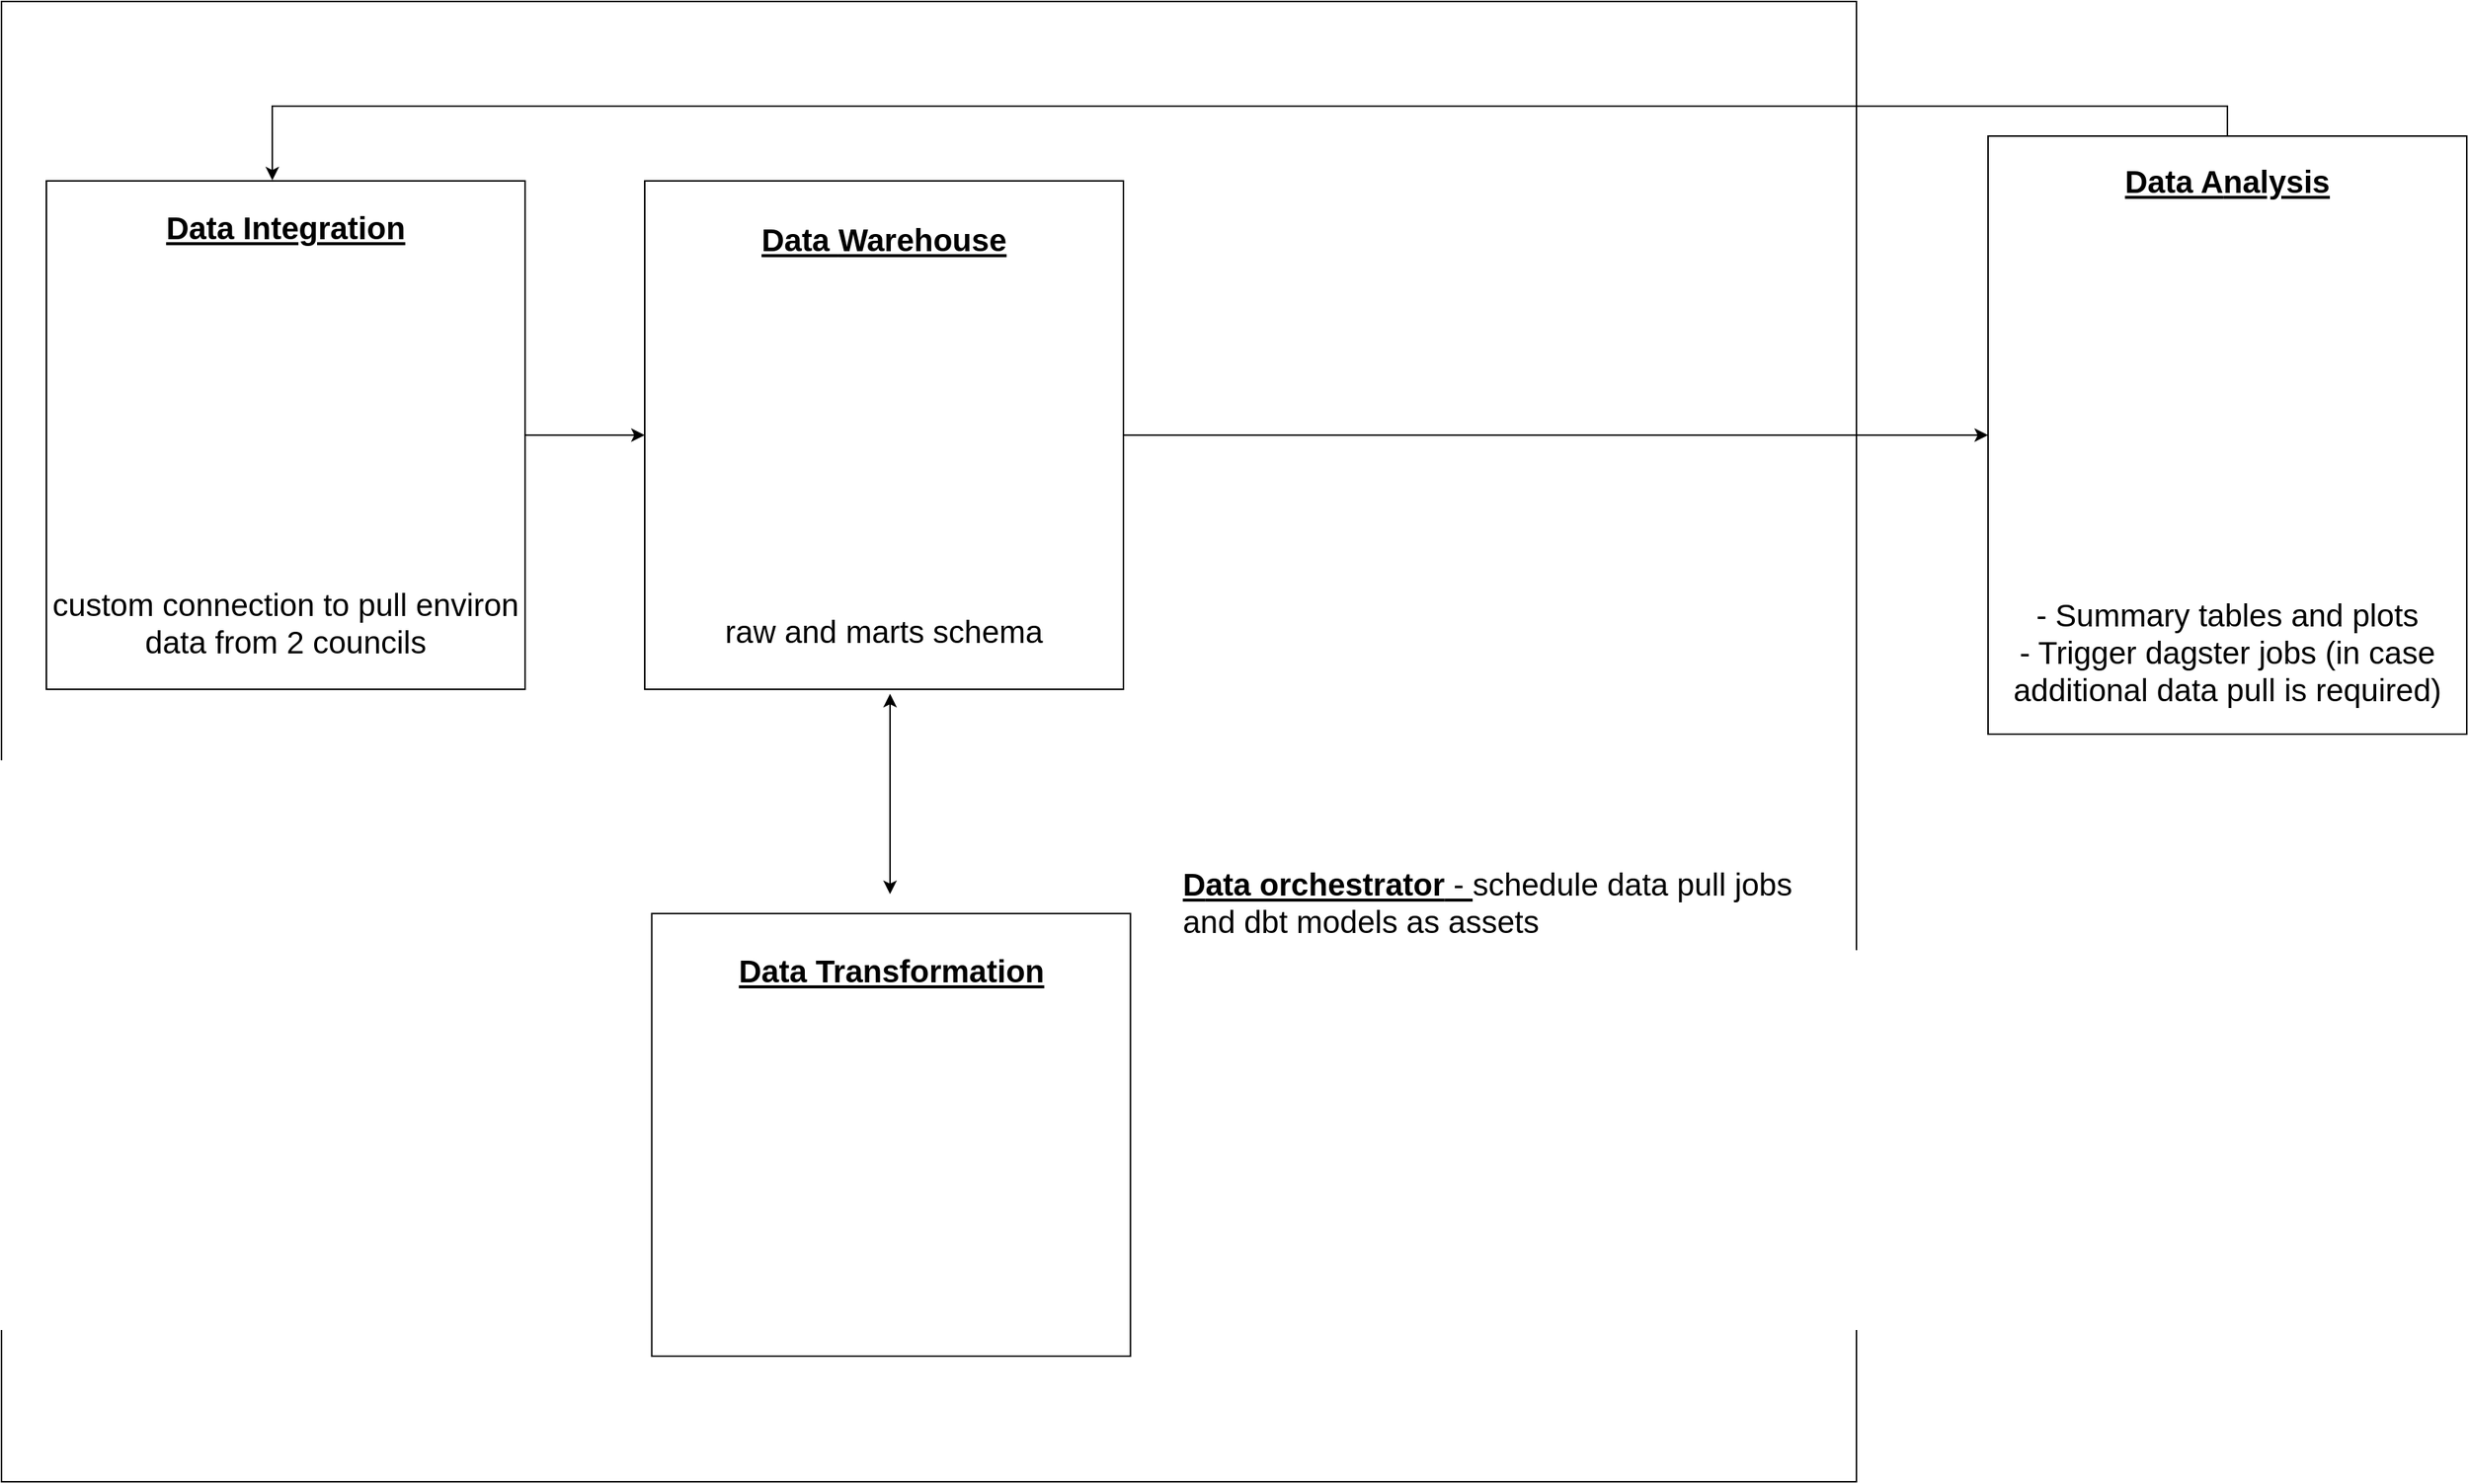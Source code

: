 <mxfile version="24.7.5">
  <diagram name="Page-1" id="_giAyK8CuV3oOjIb8-7K">
    <mxGraphModel dx="2868" dy="1688" grid="1" gridSize="10" guides="1" tooltips="1" connect="1" arrows="1" fold="1" page="1" pageScale="1" pageWidth="827" pageHeight="1169" math="0" shadow="0">
      <root>
        <mxCell id="0" />
        <mxCell id="1" parent="0" />
        <mxCell id="2GV3DFkOXkDFR2uttGkB-2" value="&lt;br&gt;&lt;b style=&quot;forced-color-adjust: none; font-size: 21px;&quot;&gt;&lt;u style=&quot;forced-color-adjust: none;&quot;&gt;&lt;font style=&quot;forced-color-adjust: none; font-size: 21px;&quot;&gt;&lt;br&gt;&lt;/font&gt;&lt;/u&gt;&lt;/b&gt;&lt;div&gt;&lt;b style=&quot;forced-color-adjust: none; font-size: 21px;&quot;&gt;&lt;u style=&quot;forced-color-adjust: none;&quot;&gt;&lt;font style=&quot;forced-color-adjust: none; font-size: 21px;&quot;&gt;&lt;br&gt;&lt;/font&gt;&lt;/u&gt;&lt;/b&gt;&lt;/div&gt;&lt;div&gt;&lt;b style=&quot;forced-color-adjust: none; font-size: 21px;&quot;&gt;&lt;u style=&quot;forced-color-adjust: none;&quot;&gt;&lt;font style=&quot;forced-color-adjust: none; font-size: 21px;&quot;&gt;&lt;br&gt;&lt;/font&gt;&lt;/u&gt;&lt;/b&gt;&lt;/div&gt;&lt;div&gt;&lt;b style=&quot;forced-color-adjust: none; font-size: 21px;&quot;&gt;&lt;u style=&quot;forced-color-adjust: none;&quot;&gt;&lt;font style=&quot;forced-color-adjust: none; font-size: 21px;&quot;&gt;&lt;br&gt;&lt;/font&gt;&lt;/u&gt;&lt;/b&gt;&lt;/div&gt;&lt;div&gt;&lt;b style=&quot;forced-color-adjust: none; font-size: 21px;&quot;&gt;&lt;u style=&quot;forced-color-adjust: none;&quot;&gt;&lt;font style=&quot;forced-color-adjust: none; font-size: 21px;&quot;&gt;&lt;br&gt;&lt;/font&gt;&lt;/u&gt;&lt;/b&gt;&lt;/div&gt;&lt;div&gt;&lt;b style=&quot;forced-color-adjust: none; font-size: 21px;&quot;&gt;&lt;u style=&quot;forced-color-adjust: none;&quot;&gt;&lt;font style=&quot;forced-color-adjust: none; font-size: 21px;&quot;&gt;&lt;br&gt;&lt;/font&gt;&lt;/u&gt;&lt;/b&gt;&lt;/div&gt;&lt;div&gt;&lt;b style=&quot;forced-color-adjust: none; font-size: 21px;&quot;&gt;&lt;u style=&quot;forced-color-adjust: none;&quot;&gt;&lt;font style=&quot;forced-color-adjust: none; font-size: 21px;&quot;&gt;&lt;br&gt;&lt;/font&gt;&lt;/u&gt;&lt;/b&gt;&lt;/div&gt;&lt;div&gt;&lt;b style=&quot;forced-color-adjust: none; font-size: 21px;&quot;&gt;&lt;u style=&quot;forced-color-adjust: none;&quot;&gt;&lt;font style=&quot;forced-color-adjust: none; font-size: 21px;&quot;&gt;&lt;br&gt;&lt;/font&gt;&lt;/u&gt;&lt;/b&gt;&lt;/div&gt;&lt;div&gt;&lt;b style=&quot;forced-color-adjust: none; font-size: 21px;&quot;&gt;&lt;u style=&quot;forced-color-adjust: none;&quot;&gt;&lt;font style=&quot;forced-color-adjust: none; font-size: 21px;&quot;&gt;&lt;br&gt;&lt;/font&gt;&lt;/u&gt;&lt;/b&gt;&lt;/div&gt;&lt;div&gt;&lt;b style=&quot;forced-color-adjust: none; font-size: 21px;&quot;&gt;&lt;u style=&quot;forced-color-adjust: none;&quot;&gt;&lt;font style=&quot;forced-color-adjust: none; font-size: 21px;&quot;&gt;&lt;br&gt;&lt;/font&gt;&lt;/u&gt;&lt;/b&gt;&lt;/div&gt;&lt;div&gt;&lt;b style=&quot;forced-color-adjust: none; font-size: 21px;&quot;&gt;&lt;u style=&quot;forced-color-adjust: none;&quot;&gt;&lt;font style=&quot;forced-color-adjust: none; font-size: 21px;&quot;&gt;&lt;br&gt;&lt;/font&gt;&lt;/u&gt;&lt;/b&gt;&lt;/div&gt;&lt;div&gt;&lt;span style=&quot;forced-color-adjust: none; font-size: 21px;&quot;&gt;&lt;span style=&quot;forced-color-adjust: none;&quot;&gt;&lt;font style=&quot;forced-color-adjust: none; font-size: 21px;&quot;&gt;&lt;span style=&quot;font-weight: bold; text-decoration-line: underline; white-space: pre;&quot;&gt;&#x9;&lt;/span&gt;&lt;span style=&quot;font-weight: bold; text-decoration-line: underline; white-space: pre;&quot;&gt;&#x9;&lt;/span&gt;&lt;span style=&quot;font-weight: bold; text-decoration-line: underline; white-space: pre;&quot;&gt;&#x9;&lt;/span&gt;&lt;span style=&quot;font-weight: bold; text-decoration-line: underline; white-space: pre;&quot;&gt;&#x9;&lt;/span&gt;&lt;span style=&quot;font-weight: bold; text-decoration-line: underline; white-space: pre;&quot;&gt;&#x9;&lt;/span&gt;&lt;span style=&quot;font-weight: bold; text-decoration-line: underline; white-space: pre;&quot;&gt;&#x9;&lt;/span&gt;&lt;span style=&quot;font-weight: bold; text-decoration-line: underline; white-space: pre;&quot;&gt;&#x9;&lt;/span&gt;&lt;span style=&quot;font-weight: bold; text-decoration-line: underline; white-space: pre;&quot;&gt;&#x9;&lt;/span&gt;&lt;span style=&quot;font-weight: bold; text-decoration-line: underline; white-space: pre;&quot;&gt;&#x9;&lt;/span&gt;&lt;span style=&quot;font-weight: bold; text-decoration-line: underline; white-space: pre;&quot;&gt;&#x9;&lt;/span&gt;&lt;span style=&quot;font-weight: bold; text-decoration-line: underline; white-space: pre;&quot;&gt;&#x9;&lt;/span&gt;&lt;span style=&quot;font-weight: bold; text-decoration-line: underline; white-space: pre;&quot;&gt;&#x9;&lt;/span&gt;&lt;span style=&quot;font-weight: bold; text-decoration-line: underline; white-space: pre;&quot;&gt;&#x9;&lt;/span&gt;&lt;span style=&quot;font-weight: bold; text-decoration-line: underline; white-space: pre;&quot;&gt;&#x9;&lt;span style=&quot;white-space: pre;&quot;&gt;&#x9;&lt;/span&gt;&lt;span style=&quot;white-space: pre;&quot;&gt;&#x9;&lt;/span&gt;D&lt;/span&gt;&lt;u style=&quot;font-weight: bold;&quot;&gt;ata orchestrator&lt;/u&gt;&lt;u style=&quot;&quot;&gt; - &lt;/u&gt;schedule data pull jobs &lt;span style=&quot;white-space: pre;&quot;&gt;&#x9;&lt;/span&gt;&lt;span style=&quot;white-space: pre;&quot;&gt;&#x9;&lt;/span&gt;&lt;span style=&quot;white-space: pre;&quot;&gt;&#x9;&lt;/span&gt;&lt;span style=&quot;white-space: pre;&quot;&gt;&#x9;&lt;/span&gt;&lt;span style=&quot;white-space: pre;&quot;&gt;&#x9;&lt;/span&gt;&lt;span style=&quot;white-space: pre;&quot;&gt;&#x9;&lt;/span&gt;&lt;span style=&quot;white-space: pre;&quot;&gt;&#x9;&lt;/span&gt;&lt;span style=&quot;white-space: pre;&quot;&gt;&#x9;&lt;/span&gt;&lt;span style=&quot;white-space: pre;&quot;&gt;&#x9;&lt;/span&gt;&lt;span style=&quot;white-space: pre;&quot;&gt;&#x9;&lt;/span&gt;&lt;span style=&quot;white-space: pre;&quot;&gt;&#x9;&lt;span style=&quot;white-space: pre;&quot;&gt;&#x9;&lt;/span&gt; &lt;/span&gt;&amp;nbsp; and dbt models as assets&lt;/font&gt;&lt;/span&gt;&lt;/span&gt;&lt;div style=&quot;forced-color-adjust: none; font-size: 21px;&quot;&gt;&lt;br style=&quot;forced-color-adjust: none; color: rgb(0, 0, 0); font-family: Helvetica; font-size: 21px; font-style: normal; font-variant-ligatures: normal; font-variant-caps: normal; font-weight: 400; letter-spacing: normal; orphans: 2; text-align: center; text-indent: 0px; text-transform: none; widows: 2; word-spacing: 0px; -webkit-text-stroke-width: 0px; white-space: normal; background-color: rgb(251, 251, 251); text-decoration-thickness: initial; text-decoration-style: initial; text-decoration-color: initial;&quot;&gt;&lt;br&gt;&lt;br&gt;&lt;/div&gt;&lt;/div&gt;" style="rounded=0;whiteSpace=wrap;html=1;" vertex="1" parent="1">
          <mxGeometry x="10" y="90" width="1240" height="990" as="geometry" />
        </mxCell>
        <mxCell id="v5PXq_pl__dPcJaZer3M-16" style="edgeStyle=orthogonalEdgeStyle;rounded=0;orthogonalLoop=1;jettySize=auto;html=1;entryX=0;entryY=0.5;entryDx=0;entryDy=0;" parent="1" source="v5PXq_pl__dPcJaZer3M-7" target="v5PXq_pl__dPcJaZer3M-8" edge="1">
          <mxGeometry relative="1" as="geometry" />
        </mxCell>
        <mxCell id="v5PXq_pl__dPcJaZer3M-7" value="&lt;div&gt;&lt;b style=&quot;font-size: 21px;&quot;&gt;&lt;u style=&quot;&quot;&gt;&lt;font style=&quot;font-size: 21px;&quot;&gt;&lt;br&gt;&lt;/font&gt;&lt;/u&gt;&lt;/b&gt;&lt;/div&gt;&lt;b style=&quot;font-size: 21px;&quot;&gt;&lt;u style=&quot;&quot;&gt;&lt;font style=&quot;font-size: 21px;&quot;&gt;Data Integration&lt;/font&gt;&lt;/u&gt;&lt;/b&gt;&lt;div style=&quot;font-size: 21px;&quot;&gt;&lt;br&gt;&lt;/div&gt;&lt;div&gt;&lt;br&gt;&lt;/div&gt;&lt;div&gt;&lt;br&gt;&lt;/div&gt;&lt;div&gt;&lt;br&gt;&lt;/div&gt;&lt;div&gt;&lt;br&gt;&lt;/div&gt;&lt;div&gt;&lt;br&gt;&lt;/div&gt;&lt;div&gt;&lt;br&gt;&lt;/div&gt;&lt;div&gt;&lt;br&gt;&lt;/div&gt;&lt;div&gt;&lt;br&gt;&lt;/div&gt;&lt;div&gt;&lt;br&gt;&lt;/div&gt;&lt;div&gt;&lt;br&gt;&lt;/div&gt;&lt;div&gt;&lt;br&gt;&lt;/div&gt;&lt;div&gt;&lt;br&gt;&lt;/div&gt;&lt;div&gt;&lt;br&gt;&lt;/div&gt;&lt;div&gt;&lt;br&gt;&lt;/div&gt;&lt;div style=&quot;font-size: 21px;&quot;&gt;&lt;font style=&quot;font-size: 21px;&quot;&gt;&lt;span style=&quot;background-color: initial;&quot;&gt;custom connection to pull environ data from 2 councils&lt;/span&gt;&lt;br&gt;&lt;/font&gt;&lt;/div&gt;&lt;div style=&quot;font-size: 21px;&quot;&gt;&lt;br&gt;&lt;/div&gt;" style="rounded=0;whiteSpace=wrap;html=1;" parent="1" vertex="1">
          <mxGeometry x="40.01" y="210" width="320" height="340" as="geometry" />
        </mxCell>
        <mxCell id="v5PXq_pl__dPcJaZer3M-5" value="" style="shape=image;verticalLabelPosition=bottom;labelBackgroundColor=default;verticalAlign=top;aspect=fixed;imageAspect=0;image=https://seeklogo.com/images/A/airbyte-logo-CC005A0105-seeklogo.com.png;" parent="1" vertex="1">
          <mxGeometry x="140" y="295" width="135.33" height="140" as="geometry" />
        </mxCell>
        <mxCell id="v5PXq_pl__dPcJaZer3M-26" style="edgeStyle=orthogonalEdgeStyle;rounded=0;orthogonalLoop=1;jettySize=auto;html=1;" parent="1" source="v5PXq_pl__dPcJaZer3M-8" target="v5PXq_pl__dPcJaZer3M-28" edge="1">
          <mxGeometry relative="1" as="geometry">
            <mxPoint x="827" y="380.0" as="targetPoint" />
          </mxGeometry>
        </mxCell>
        <mxCell id="v5PXq_pl__dPcJaZer3M-8" value="&lt;b style=&quot;font-size: 21px;&quot;&gt;&lt;u style=&quot;&quot;&gt;&lt;font style=&quot;font-size: 21px;&quot;&gt;Data&amp;nbsp;&lt;/font&gt;&lt;/u&gt;&lt;/b&gt;&lt;span style=&quot;font-size: 21px;&quot;&gt;&lt;b&gt;&lt;u&gt;Warehouse&lt;/u&gt;&lt;/b&gt;&lt;/span&gt;&lt;div&gt;&lt;span style=&quot;font-size: 21px;&quot;&gt;&lt;b&gt;&lt;u&gt;&lt;br&gt;&lt;/u&gt;&lt;/b&gt;&lt;/span&gt;&lt;div style=&quot;font-size: 21px;&quot;&gt;&lt;br&gt;&lt;/div&gt;&lt;div&gt;&lt;br&gt;&lt;/div&gt;&lt;div&gt;&lt;br&gt;&lt;/div&gt;&lt;div&gt;&lt;br&gt;&lt;/div&gt;&lt;div&gt;&lt;br&gt;&lt;/div&gt;&lt;div&gt;&lt;br&gt;&lt;/div&gt;&lt;div&gt;&lt;br&gt;&lt;/div&gt;&lt;div&gt;&lt;br&gt;&lt;/div&gt;&lt;div&gt;&lt;br&gt;&lt;/div&gt;&lt;div&gt;&lt;br&gt;&lt;/div&gt;&lt;div&gt;&lt;br&gt;&lt;/div&gt;&lt;div&gt;&lt;br&gt;&lt;/div&gt;&lt;div&gt;&lt;br&gt;&lt;/div&gt;&lt;div&gt;&lt;br&gt;&lt;/div&gt;&lt;div&gt;&lt;span style=&quot;background-color: initial;&quot;&gt;&lt;font style=&quot;font-size: 21px;&quot;&gt;raw and marts schema&lt;/font&gt;&lt;/span&gt;&lt;br&gt;&lt;/div&gt;&lt;/div&gt;" style="rounded=0;whiteSpace=wrap;html=1;" parent="1" vertex="1">
          <mxGeometry x="440" y="210" width="320" height="340" as="geometry" />
        </mxCell>
        <mxCell id="v5PXq_pl__dPcJaZer3M-13" value="" style="shape=image;verticalLabelPosition=bottom;labelBackgroundColor=default;verticalAlign=top;aspect=fixed;imageAspect=0;image=https://cdn.prod.website-files.com/5d1126db676120bb4fe43762/63fd18543c1e9beedd1eefcf_e883e9a96edb10d7d563500f9efe7bc8ecaa39c6-250x251.png;" parent="1" vertex="1">
          <mxGeometry x="530" y="295" width="149.4" height="150" as="geometry" />
        </mxCell>
        <mxCell id="v5PXq_pl__dPcJaZer3M-20" value="&lt;div&gt;&lt;b style=&quot;font-size: 21px;&quot;&gt;&lt;u style=&quot;&quot;&gt;&lt;font style=&quot;font-size: 21px;&quot;&gt;&lt;br&gt;&lt;/font&gt;&lt;/u&gt;&lt;/b&gt;&lt;/div&gt;&lt;b style=&quot;font-size: 21px;&quot;&gt;&lt;u style=&quot;&quot;&gt;&lt;font style=&quot;font-size: 21px;&quot;&gt;&lt;div&gt;&lt;b style=&quot;font-size: 21px;&quot;&gt;&lt;u style=&quot;&quot;&gt;&lt;font style=&quot;font-size: 21px;&quot;&gt;&lt;br&gt;&lt;/font&gt;&lt;/u&gt;&lt;/b&gt;&lt;/div&gt;Data Transformation&lt;/font&gt;&lt;/u&gt;&lt;/b&gt;&lt;div style=&quot;font-size: 21px;&quot;&gt;&lt;br&gt;&lt;/div&gt;&lt;div&gt;&lt;br&gt;&lt;/div&gt;&lt;div&gt;&lt;br&gt;&lt;/div&gt;&lt;div&gt;&lt;br&gt;&lt;/div&gt;&lt;div&gt;&lt;br&gt;&lt;/div&gt;&lt;div&gt;&lt;br&gt;&lt;/div&gt;&lt;div&gt;&lt;br&gt;&lt;/div&gt;&lt;div&gt;&lt;br&gt;&lt;/div&gt;&lt;div&gt;&lt;br&gt;&lt;/div&gt;&lt;div&gt;&lt;br&gt;&lt;/div&gt;&lt;div&gt;&lt;br&gt;&lt;/div&gt;&lt;div&gt;&lt;br&gt;&lt;/div&gt;&lt;div&gt;&lt;br&gt;&lt;/div&gt;&lt;div&gt;&lt;br&gt;&lt;/div&gt;&lt;div&gt;&lt;br&gt;&lt;/div&gt;&lt;div&gt;&lt;br&gt;&lt;/div&gt;&lt;div&gt;&lt;br&gt;&lt;/div&gt;&lt;div&gt;&lt;br&gt;&lt;/div&gt;" style="rounded=0;whiteSpace=wrap;html=1;" parent="1" vertex="1">
          <mxGeometry x="444.7" y="700" width="320" height="296" as="geometry" />
        </mxCell>
        <mxCell id="v5PXq_pl__dPcJaZer3M-23" value="" style="shape=image;verticalLabelPosition=bottom;labelBackgroundColor=default;verticalAlign=top;aspect=fixed;imageAspect=0;image=https://seeklogo.com/images/D/dbt-logo-500AB0BAA7-seeklogo.com.png;" parent="1" vertex="1">
          <mxGeometry x="545" y="807" width="110" height="110" as="geometry" />
        </mxCell>
        <mxCell id="v5PXq_pl__dPcJaZer3M-28" value="&lt;b style=&quot;font-size: 21px;&quot;&gt;&lt;u style=&quot;&quot;&gt;&lt;font style=&quot;font-size: 21px;&quot;&gt;Data A&lt;/font&gt;&lt;/u&gt;&lt;/b&gt;&lt;span style=&quot;font-size: 21px;&quot;&gt;&lt;b&gt;&lt;u&gt;nalysis&lt;/u&gt;&lt;/b&gt;&lt;/span&gt;&lt;div style=&quot;font-size: 21px;&quot;&gt;&lt;br&gt;&lt;/div&gt;&lt;div&gt;&lt;br&gt;&lt;/div&gt;&lt;div&gt;&lt;br&gt;&lt;/div&gt;&lt;div&gt;&lt;br&gt;&lt;/div&gt;&lt;div&gt;&lt;br&gt;&lt;/div&gt;&lt;div&gt;&lt;br&gt;&lt;/div&gt;&lt;div&gt;&lt;br&gt;&lt;/div&gt;&lt;div&gt;&lt;br&gt;&lt;/div&gt;&lt;div&gt;&lt;br&gt;&lt;/div&gt;&lt;div&gt;&lt;br&gt;&lt;/div&gt;&lt;div&gt;&lt;br&gt;&lt;/div&gt;&lt;div&gt;&lt;br&gt;&lt;/div&gt;&lt;div&gt;&lt;br&gt;&lt;/div&gt;&lt;div&gt;&lt;br&gt;&lt;/div&gt;&lt;div&gt;&lt;br&gt;&lt;/div&gt;&lt;div&gt;&lt;br&gt;&lt;/div&gt;&lt;div style=&quot;font-size: 20px;&quot;&gt;&lt;font style=&quot;font-size: 20px;&quot;&gt;&lt;br&gt;&lt;/font&gt;&lt;/div&gt;&lt;div style=&quot;font-size: 21px;&quot;&gt;&lt;font style=&quot;font-size: 21px;&quot;&gt;- Summary tables and&amp;nbsp;&lt;span style=&quot;background-color: initial;&quot;&gt;plots&lt;/span&gt;&lt;/font&gt;&lt;/div&gt;&lt;div style=&quot;font-size: 21px;&quot;&gt;&lt;span style=&quot;background-color: initial;&quot;&gt;&lt;font style=&quot;font-size: 21px;&quot;&gt;- Trigger dagster jobs (in case additional data pull is required)&lt;/font&gt;&lt;/span&gt;&lt;/div&gt;" style="rounded=0;whiteSpace=wrap;html=1;" parent="1" vertex="1">
          <mxGeometry x="1338" y="180" width="320" height="400" as="geometry" />
        </mxCell>
        <mxCell id="v5PXq_pl__dPcJaZer3M-30" value="" style="shape=image;verticalLabelPosition=bottom;labelBackgroundColor=default;verticalAlign=top;aspect=fixed;imageAspect=0;image=https://seeklogo.com/images/S/streamlit-logo-1A3B208AE4-seeklogo.com.png;" parent="1" vertex="1">
          <mxGeometry x="1387.57" y="310" width="220.86" height="120" as="geometry" />
        </mxCell>
        <mxCell id="2GV3DFkOXkDFR2uttGkB-3" value="" style="shape=image;verticalLabelPosition=bottom;labelBackgroundColor=default;verticalAlign=top;aspect=fixed;imageAspect=0;image=https://dagster.io/images/brand/logos/dagster-primary-vertical.png;" vertex="1" parent="1">
          <mxGeometry x="780" y="750" width="451.43" height="316" as="geometry" />
        </mxCell>
        <mxCell id="2GV3DFkOXkDFR2uttGkB-4" style="edgeStyle=orthogonalEdgeStyle;rounded=0;orthogonalLoop=1;jettySize=auto;html=1;entryX=0.5;entryY=1;entryDx=0;entryDy=0;endArrow=classic;endFill=1;startArrow=classic;startFill=1;" edge="1" parent="1">
          <mxGeometry relative="1" as="geometry">
            <mxPoint x="603.99" y="687" as="sourcePoint" />
            <mxPoint x="603.99" y="553" as="targetPoint" />
          </mxGeometry>
        </mxCell>
        <mxCell id="2GV3DFkOXkDFR2uttGkB-5" style="edgeStyle=orthogonalEdgeStyle;rounded=0;orthogonalLoop=1;jettySize=auto;html=1;exitX=0.5;exitY=0;exitDx=0;exitDy=0;entryX=0.472;entryY=-0.001;entryDx=0;entryDy=0;entryPerimeter=0;" edge="1" parent="1" source="v5PXq_pl__dPcJaZer3M-28" target="v5PXq_pl__dPcJaZer3M-7">
          <mxGeometry relative="1" as="geometry" />
        </mxCell>
      </root>
    </mxGraphModel>
  </diagram>
</mxfile>
